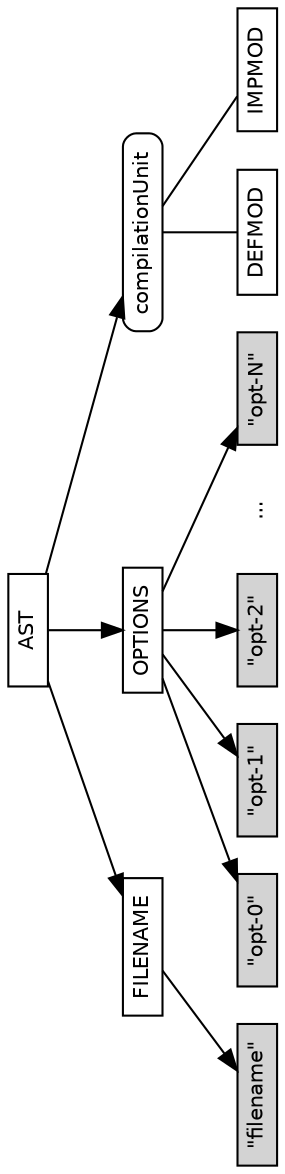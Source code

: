 /* AST node diagram generator script collection for M2C, M2J and M2Sharp.
 *
 * Copyright (c) 2016 The Modula-2 Software Foundation
 *
 * Author & Maintainer: Benjamin Kowarsch <org.m2sf>
 *
 * @synopsis
 *
 * The M2C, M2J and M2Sharp compilers are multi-dialect Modula-2 translators
 * and compilers respectively targeting C99, Java/JVM and C#/CLR, sharing a
 * common abstract syntax tree (AST) specification.
 *
 * The AST node diagram generator script collection consists of Graphviz DOT
 * descriptions for all AST node types of the common AST specification.
 *
 * The Graphviz dot utility is required to generate the diagrams. 
 * It may be obtained from http://www.graphviz.org/download.php.
 *
 * @repository
 *
 * https://github.com/m2sf/m2-ast-node-diagrams
 *
 * @file
 *
 * root.dot
 *
 * AST root node diagram.
 *
 * Usage: $ dot root.dot -Tps > root.ps
 *
 * @license
 *
 * This is free software: you can redistribute and/or modify it under the
 * terms of the GNU Lesser General Public License (LGPL) either version 2.1
 * or at your choice version 3 as published by the Free Software Foundation.
 * However, you may not alter the copyright, author and license information.
 *
 * It is distributed in the hope that it will be useful,  but WITHOUT
 * ANY WARRANTY; without even the implied warranty of MERCHANTABILITY or
 * FITNESS FOR A PARTICULAR PURPOSE.  Read the license for more details.
 *
 * You should have received a copy of the GNU Lesser General Public License.
 * If not, see <https://www.gnu.org/copyleft/lesser.html>.
 *
 * NB: Components in the domain part of email addresses are in reverse order.
 */

/*** AST Root Node ***/

digraph AST {
  graph [orientation=landscape,fontname=helvetica];
  node [fontname=helvetica,fontsize=10,shape=box,height=0.25];
  
  node [style=solid];
  edge [arrowhead=normal];
  
  AST -> { FILENAME OPTIONS compilationUnit };
  compilationUnit [style=rounded];
  node [style=filled,fillcolor=lightgrey];
  FILENAME -> { "\"filename\"" };
  
  node [style=filled,fillcolor=lightgrey];
  OPTIONS -> { opt0 opt1 opt2 };
  edge [style=invis]; node [width=0]; nodesep=0;
  OPTIONS -> ellipsis;
  edge [style=solid]; node [width=0.75]; nodesep=0.25;
  OPTIONS -> optN;
  opt0 [label="\"opt-0\""];
  opt1 [label="\"opt-1\""];
  opt2 [label="\"opt-2\""];
  ellipsis [label="..."];
  ellipsis [shape=none,fillcolor=none];
  optN [label="\"opt-N\""];
  
  node [style=solid,fillcolor=none];
  edge [arrowhead=none];
  compilationUnit -> { DEFMOD IMPMOD };
}

/* END OF FILE */